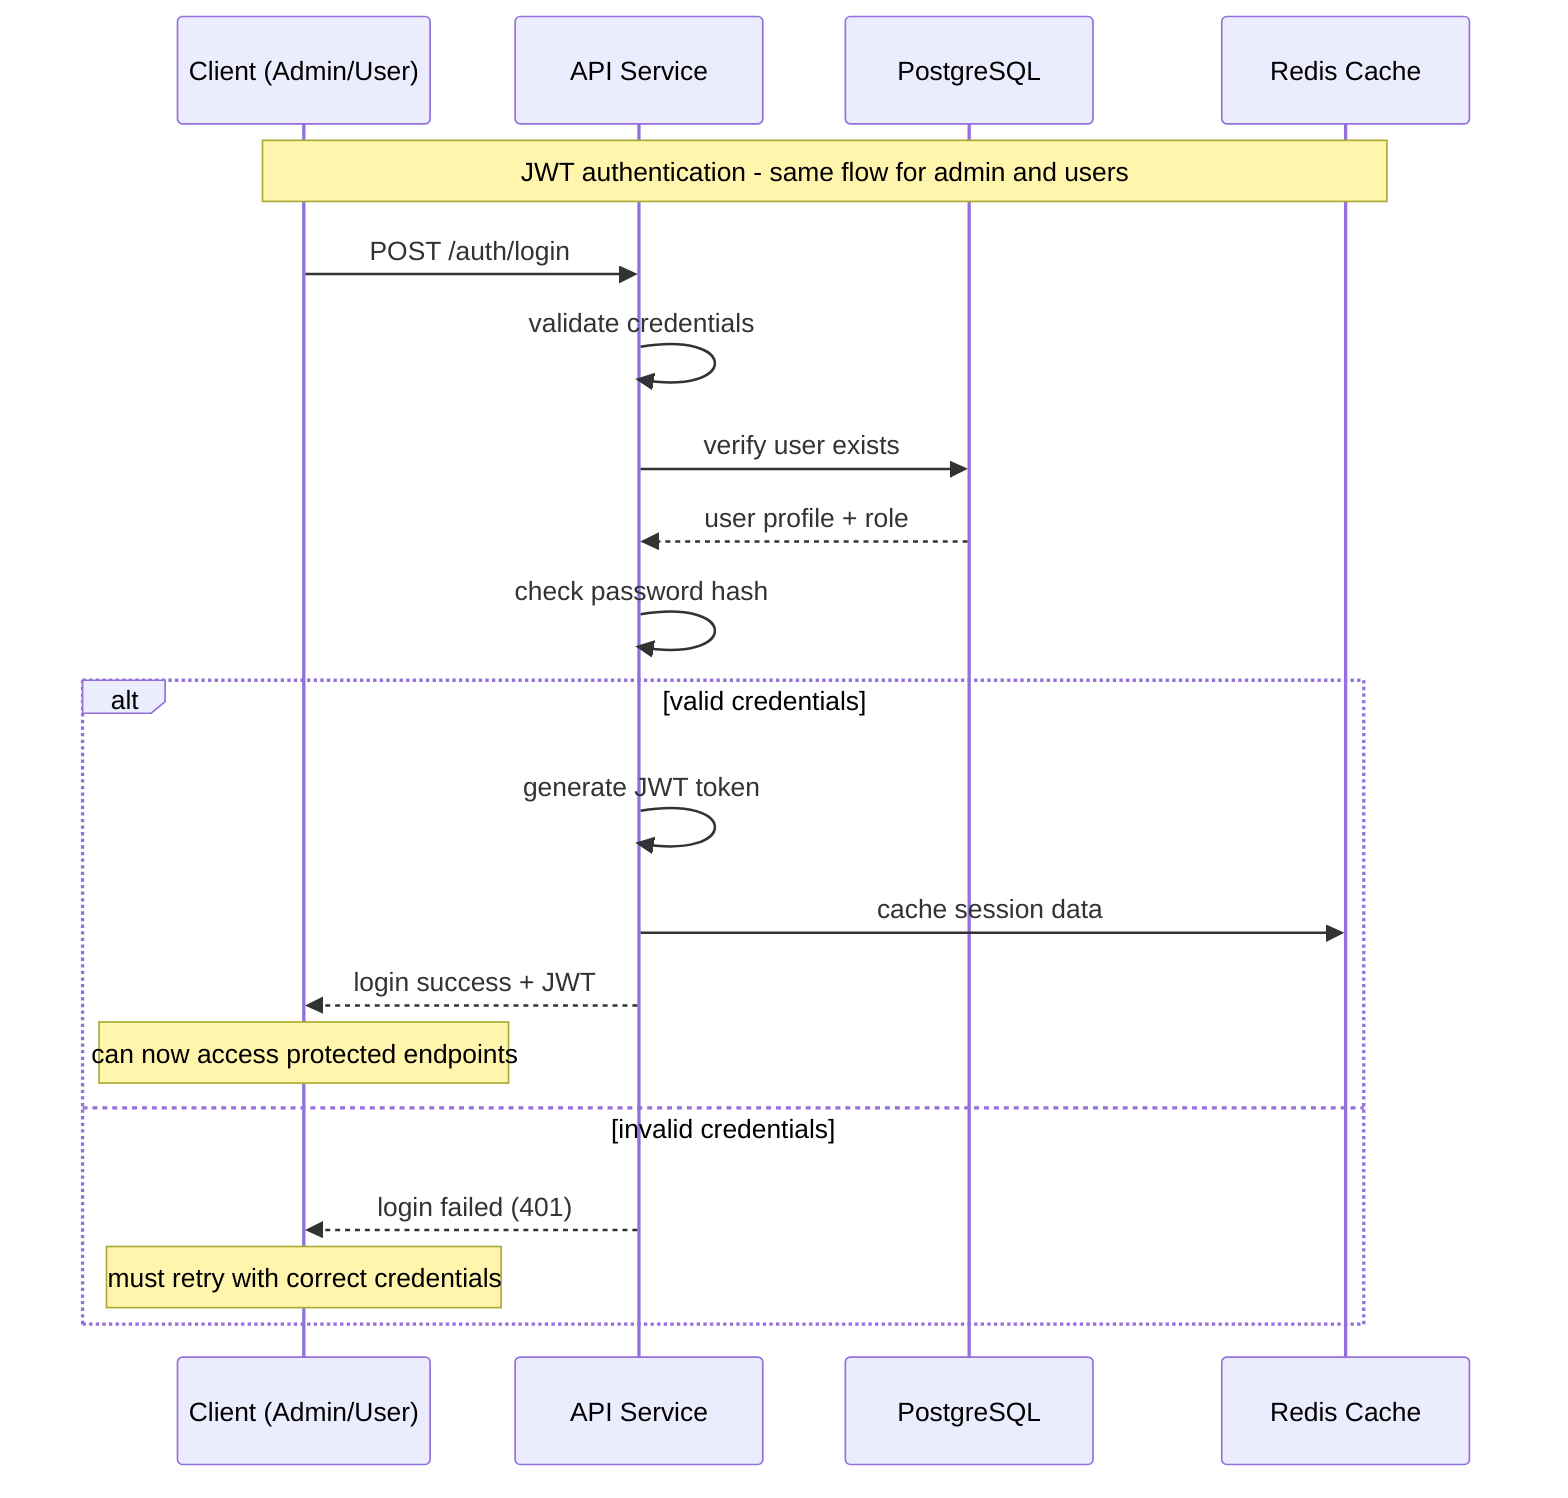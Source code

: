 sequenceDiagram
    participant Client as Client (Admin/User)
    participant API as API Service
    participant DB as PostgreSQL
    participant Redis as Redis Cache

    Note over Client, Redis: JWT authentication - same flow for admin and users

    Client->>API: POST /auth/login
    API->>API: validate credentials
    API->>DB: verify user exists
    DB-->>API: user profile + role
    API->>API: check password hash
    
    alt valid credentials
        API->>API: generate JWT token
        API->>Redis: cache session data
        API-->>Client: login success + JWT
        
        Note over Client: can now access protected endpoints
    else invalid credentials
        API-->>Client: login failed (401)
        
        Note over Client: must retry with correct credentials
    end